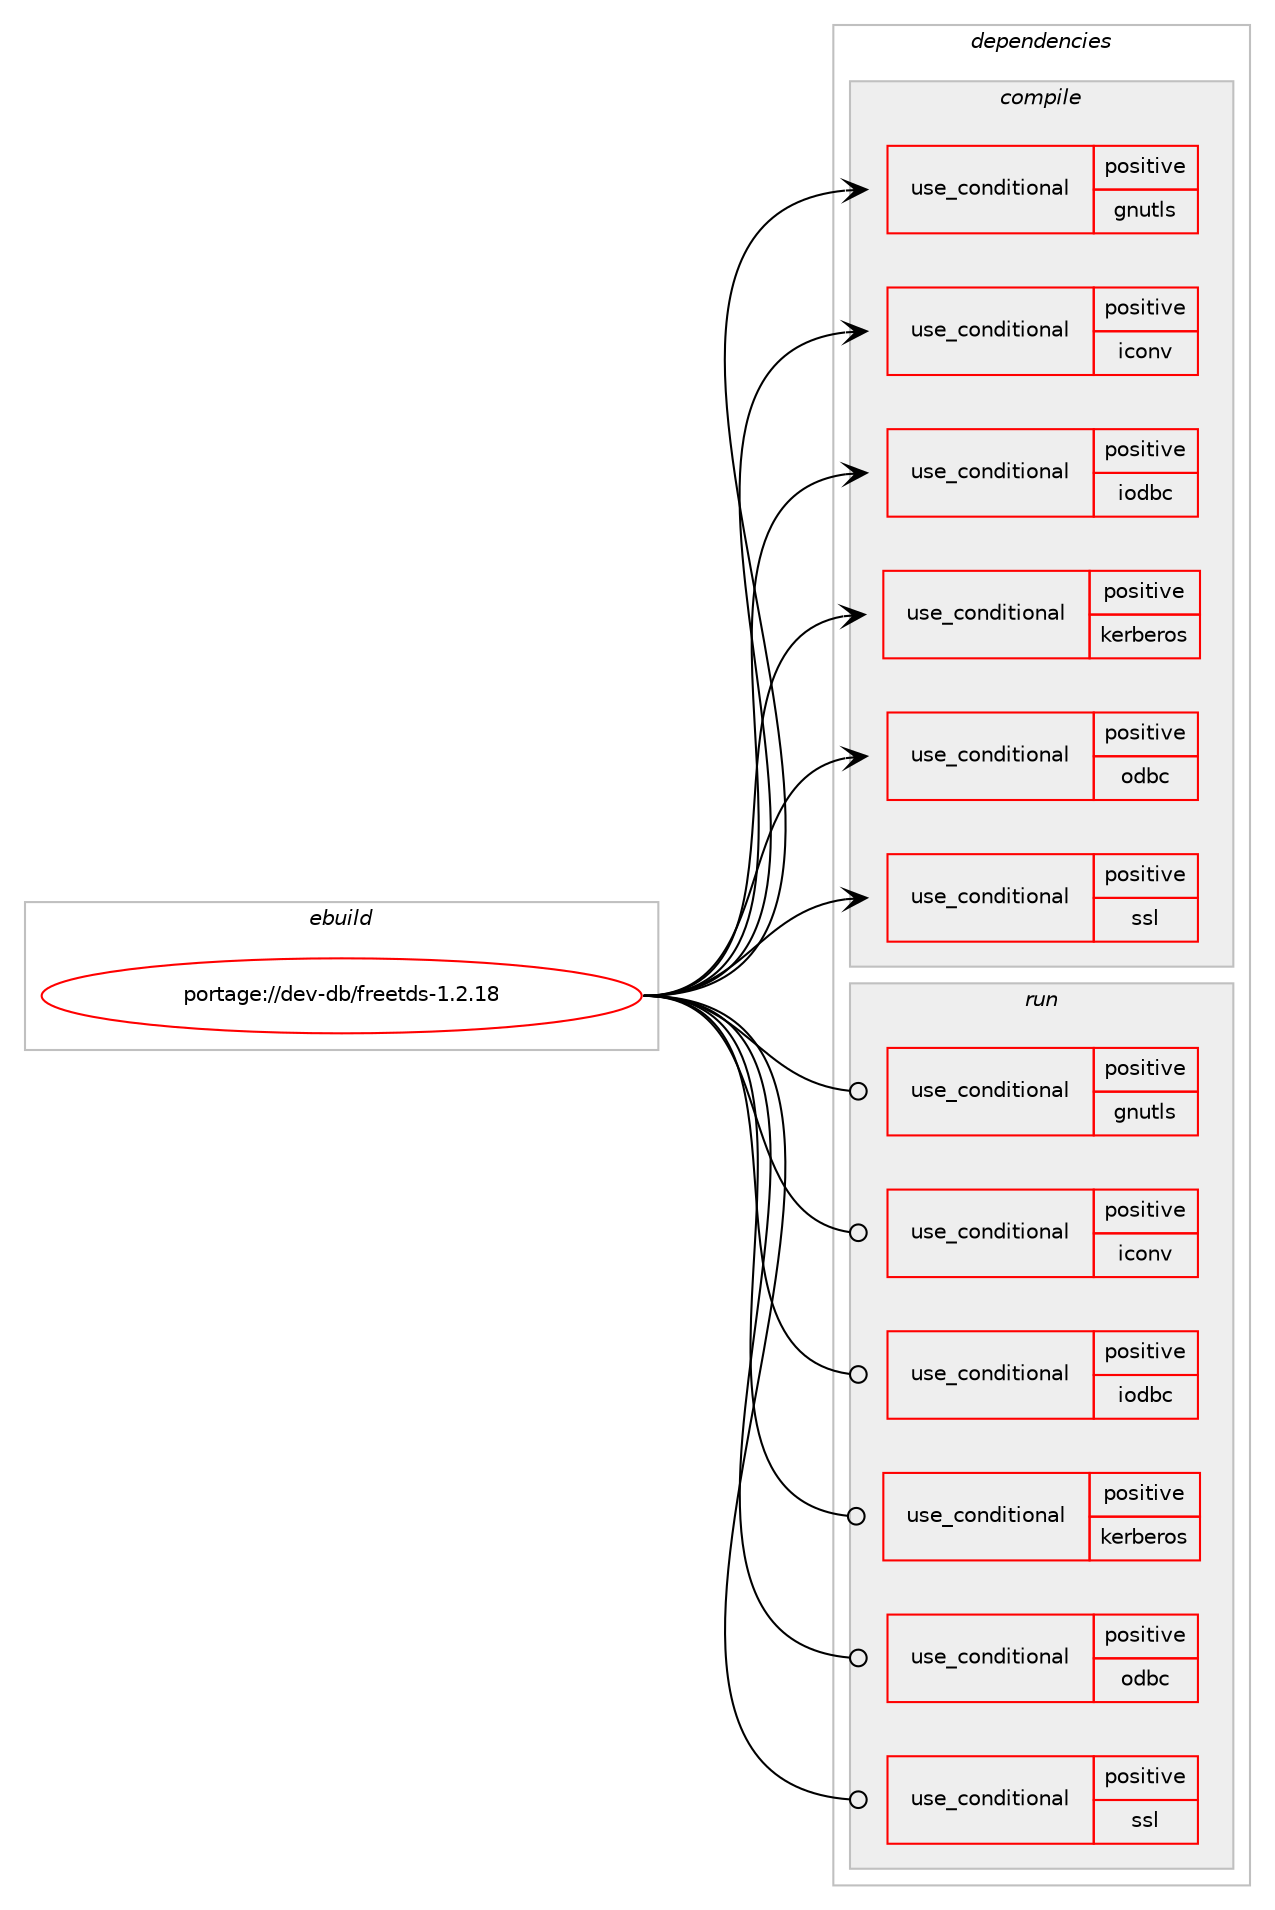 digraph prolog {

# *************
# Graph options
# *************

newrank=true;
concentrate=true;
compound=true;
graph [rankdir=LR,fontname=Helvetica,fontsize=10,ranksep=1.5];#, ranksep=2.5, nodesep=0.2];
edge  [arrowhead=vee];
node  [fontname=Helvetica,fontsize=10];

# **********
# The ebuild
# **********

subgraph cluster_leftcol {
color=gray;
rank=same;
label=<<i>ebuild</i>>;
id [label="portage://dev-db/freetds-1.2.18", color=red, width=4, href="../dev-db/freetds-1.2.18.svg"];
}

# ****************
# The dependencies
# ****************

subgraph cluster_midcol {
color=gray;
label=<<i>dependencies</i>>;
subgraph cluster_compile {
fillcolor="#eeeeee";
style=filled;
label=<<i>compile</i>>;
subgraph cond16604 {
dependency29907 [label=<<TABLE BORDER="0" CELLBORDER="1" CELLSPACING="0" CELLPADDING="4"><TR><TD ROWSPAN="3" CELLPADDING="10">use_conditional</TD></TR><TR><TD>positive</TD></TR><TR><TD>gnutls</TD></TR></TABLE>>, shape=none, color=red];
# *** BEGIN UNKNOWN DEPENDENCY TYPE (TODO) ***
# dependency29907 -> package_dependency(portage://dev-db/freetds-1.2.18,install,no,net-libs,gnutls,none,[,,],any_same_slot,[])
# *** END UNKNOWN DEPENDENCY TYPE (TODO) ***

}
id:e -> dependency29907:w [weight=20,style="solid",arrowhead="vee"];
subgraph cond16605 {
dependency29908 [label=<<TABLE BORDER="0" CELLBORDER="1" CELLSPACING="0" CELLPADDING="4"><TR><TD ROWSPAN="3" CELLPADDING="10">use_conditional</TD></TR><TR><TD>positive</TD></TR><TR><TD>iconv</TD></TR></TABLE>>, shape=none, color=red];
# *** BEGIN UNKNOWN DEPENDENCY TYPE (TODO) ***
# dependency29908 -> package_dependency(portage://dev-db/freetds-1.2.18,install,no,virtual,libiconv,none,[,,],[],[])
# *** END UNKNOWN DEPENDENCY TYPE (TODO) ***

}
id:e -> dependency29908:w [weight=20,style="solid",arrowhead="vee"];
subgraph cond16606 {
dependency29909 [label=<<TABLE BORDER="0" CELLBORDER="1" CELLSPACING="0" CELLPADDING="4"><TR><TD ROWSPAN="3" CELLPADDING="10">use_conditional</TD></TR><TR><TD>positive</TD></TR><TR><TD>iodbc</TD></TR></TABLE>>, shape=none, color=red];
# *** BEGIN UNKNOWN DEPENDENCY TYPE (TODO) ***
# dependency29909 -> package_dependency(portage://dev-db/freetds-1.2.18,install,no,dev-db,libiodbc,none,[,,],[],[])
# *** END UNKNOWN DEPENDENCY TYPE (TODO) ***

}
id:e -> dependency29909:w [weight=20,style="solid",arrowhead="vee"];
subgraph cond16607 {
dependency29910 [label=<<TABLE BORDER="0" CELLBORDER="1" CELLSPACING="0" CELLPADDING="4"><TR><TD ROWSPAN="3" CELLPADDING="10">use_conditional</TD></TR><TR><TD>positive</TD></TR><TR><TD>kerberos</TD></TR></TABLE>>, shape=none, color=red];
# *** BEGIN UNKNOWN DEPENDENCY TYPE (TODO) ***
# dependency29910 -> package_dependency(portage://dev-db/freetds-1.2.18,install,no,virtual,krb5,none,[,,],[],[])
# *** END UNKNOWN DEPENDENCY TYPE (TODO) ***

}
id:e -> dependency29910:w [weight=20,style="solid",arrowhead="vee"];
subgraph cond16608 {
dependency29911 [label=<<TABLE BORDER="0" CELLBORDER="1" CELLSPACING="0" CELLPADDING="4"><TR><TD ROWSPAN="3" CELLPADDING="10">use_conditional</TD></TR><TR><TD>positive</TD></TR><TR><TD>odbc</TD></TR></TABLE>>, shape=none, color=red];
# *** BEGIN UNKNOWN DEPENDENCY TYPE (TODO) ***
# dependency29911 -> package_dependency(portage://dev-db/freetds-1.2.18,install,no,dev-db,unixODBC,none,[,,],[],[])
# *** END UNKNOWN DEPENDENCY TYPE (TODO) ***

}
id:e -> dependency29911:w [weight=20,style="solid",arrowhead="vee"];
subgraph cond16609 {
dependency29912 [label=<<TABLE BORDER="0" CELLBORDER="1" CELLSPACING="0" CELLPADDING="4"><TR><TD ROWSPAN="3" CELLPADDING="10">use_conditional</TD></TR><TR><TD>positive</TD></TR><TR><TD>ssl</TD></TR></TABLE>>, shape=none, color=red];
# *** BEGIN UNKNOWN DEPENDENCY TYPE (TODO) ***
# dependency29912 -> package_dependency(portage://dev-db/freetds-1.2.18,install,no,dev-libs,openssl,none,[,,],[slot(0),equal],[])
# *** END UNKNOWN DEPENDENCY TYPE (TODO) ***

}
id:e -> dependency29912:w [weight=20,style="solid",arrowhead="vee"];
# *** BEGIN UNKNOWN DEPENDENCY TYPE (TODO) ***
# id -> package_dependency(portage://dev-db/freetds-1.2.18,install,no,app-alternatives,awk,none,[,,],[],[])
# *** END UNKNOWN DEPENDENCY TYPE (TODO) ***

}
subgraph cluster_compileandrun {
fillcolor="#eeeeee";
style=filled;
label=<<i>compile and run</i>>;
}
subgraph cluster_run {
fillcolor="#eeeeee";
style=filled;
label=<<i>run</i>>;
subgraph cond16610 {
dependency29913 [label=<<TABLE BORDER="0" CELLBORDER="1" CELLSPACING="0" CELLPADDING="4"><TR><TD ROWSPAN="3" CELLPADDING="10">use_conditional</TD></TR><TR><TD>positive</TD></TR><TR><TD>gnutls</TD></TR></TABLE>>, shape=none, color=red];
# *** BEGIN UNKNOWN DEPENDENCY TYPE (TODO) ***
# dependency29913 -> package_dependency(portage://dev-db/freetds-1.2.18,run,no,net-libs,gnutls,none,[,,],any_same_slot,[])
# *** END UNKNOWN DEPENDENCY TYPE (TODO) ***

}
id:e -> dependency29913:w [weight=20,style="solid",arrowhead="odot"];
subgraph cond16611 {
dependency29914 [label=<<TABLE BORDER="0" CELLBORDER="1" CELLSPACING="0" CELLPADDING="4"><TR><TD ROWSPAN="3" CELLPADDING="10">use_conditional</TD></TR><TR><TD>positive</TD></TR><TR><TD>iconv</TD></TR></TABLE>>, shape=none, color=red];
# *** BEGIN UNKNOWN DEPENDENCY TYPE (TODO) ***
# dependency29914 -> package_dependency(portage://dev-db/freetds-1.2.18,run,no,virtual,libiconv,none,[,,],[],[])
# *** END UNKNOWN DEPENDENCY TYPE (TODO) ***

}
id:e -> dependency29914:w [weight=20,style="solid",arrowhead="odot"];
subgraph cond16612 {
dependency29915 [label=<<TABLE BORDER="0" CELLBORDER="1" CELLSPACING="0" CELLPADDING="4"><TR><TD ROWSPAN="3" CELLPADDING="10">use_conditional</TD></TR><TR><TD>positive</TD></TR><TR><TD>iodbc</TD></TR></TABLE>>, shape=none, color=red];
# *** BEGIN UNKNOWN DEPENDENCY TYPE (TODO) ***
# dependency29915 -> package_dependency(portage://dev-db/freetds-1.2.18,run,no,dev-db,libiodbc,none,[,,],[],[])
# *** END UNKNOWN DEPENDENCY TYPE (TODO) ***

}
id:e -> dependency29915:w [weight=20,style="solid",arrowhead="odot"];
subgraph cond16613 {
dependency29916 [label=<<TABLE BORDER="0" CELLBORDER="1" CELLSPACING="0" CELLPADDING="4"><TR><TD ROWSPAN="3" CELLPADDING="10">use_conditional</TD></TR><TR><TD>positive</TD></TR><TR><TD>kerberos</TD></TR></TABLE>>, shape=none, color=red];
# *** BEGIN UNKNOWN DEPENDENCY TYPE (TODO) ***
# dependency29916 -> package_dependency(portage://dev-db/freetds-1.2.18,run,no,virtual,krb5,none,[,,],[],[])
# *** END UNKNOWN DEPENDENCY TYPE (TODO) ***

}
id:e -> dependency29916:w [weight=20,style="solid",arrowhead="odot"];
subgraph cond16614 {
dependency29917 [label=<<TABLE BORDER="0" CELLBORDER="1" CELLSPACING="0" CELLPADDING="4"><TR><TD ROWSPAN="3" CELLPADDING="10">use_conditional</TD></TR><TR><TD>positive</TD></TR><TR><TD>odbc</TD></TR></TABLE>>, shape=none, color=red];
# *** BEGIN UNKNOWN DEPENDENCY TYPE (TODO) ***
# dependency29917 -> package_dependency(portage://dev-db/freetds-1.2.18,run,no,dev-db,unixODBC,none,[,,],[],[])
# *** END UNKNOWN DEPENDENCY TYPE (TODO) ***

}
id:e -> dependency29917:w [weight=20,style="solid",arrowhead="odot"];
subgraph cond16615 {
dependency29918 [label=<<TABLE BORDER="0" CELLBORDER="1" CELLSPACING="0" CELLPADDING="4"><TR><TD ROWSPAN="3" CELLPADDING="10">use_conditional</TD></TR><TR><TD>positive</TD></TR><TR><TD>ssl</TD></TR></TABLE>>, shape=none, color=red];
# *** BEGIN UNKNOWN DEPENDENCY TYPE (TODO) ***
# dependency29918 -> package_dependency(portage://dev-db/freetds-1.2.18,run,no,dev-libs,openssl,none,[,,],[slot(0),equal],[])
# *** END UNKNOWN DEPENDENCY TYPE (TODO) ***

}
id:e -> dependency29918:w [weight=20,style="solid",arrowhead="odot"];
# *** BEGIN UNKNOWN DEPENDENCY TYPE (TODO) ***
# id -> package_dependency(portage://dev-db/freetds-1.2.18,run,no,app-alternatives,awk,none,[,,],[],[])
# *** END UNKNOWN DEPENDENCY TYPE (TODO) ***

# *** BEGIN UNKNOWN DEPENDENCY TYPE (TODO) ***
# id -> package_dependency(portage://dev-db/freetds-1.2.18,run,no,net-dns,bind-tools,none,[,,],[],[])
# *** END UNKNOWN DEPENDENCY TYPE (TODO) ***

}
}

# **************
# The candidates
# **************

subgraph cluster_choices {
rank=same;
color=gray;
label=<<i>candidates</i>>;

}

}
